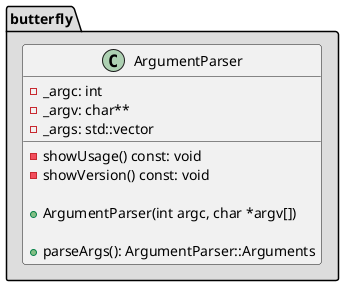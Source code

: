 @startuml

package butterfly #DDDDDD
{

class ArgumentParser
{
    - _argc: int
    - _argv: char**
    - _args: std::vector

    - showUsage() const: void
    - showVersion() const: void

    + ArgumentParser(int argc, char *argv[])

    + parseArgs(): ArgumentParser::Arguments
}

}
@enduml
